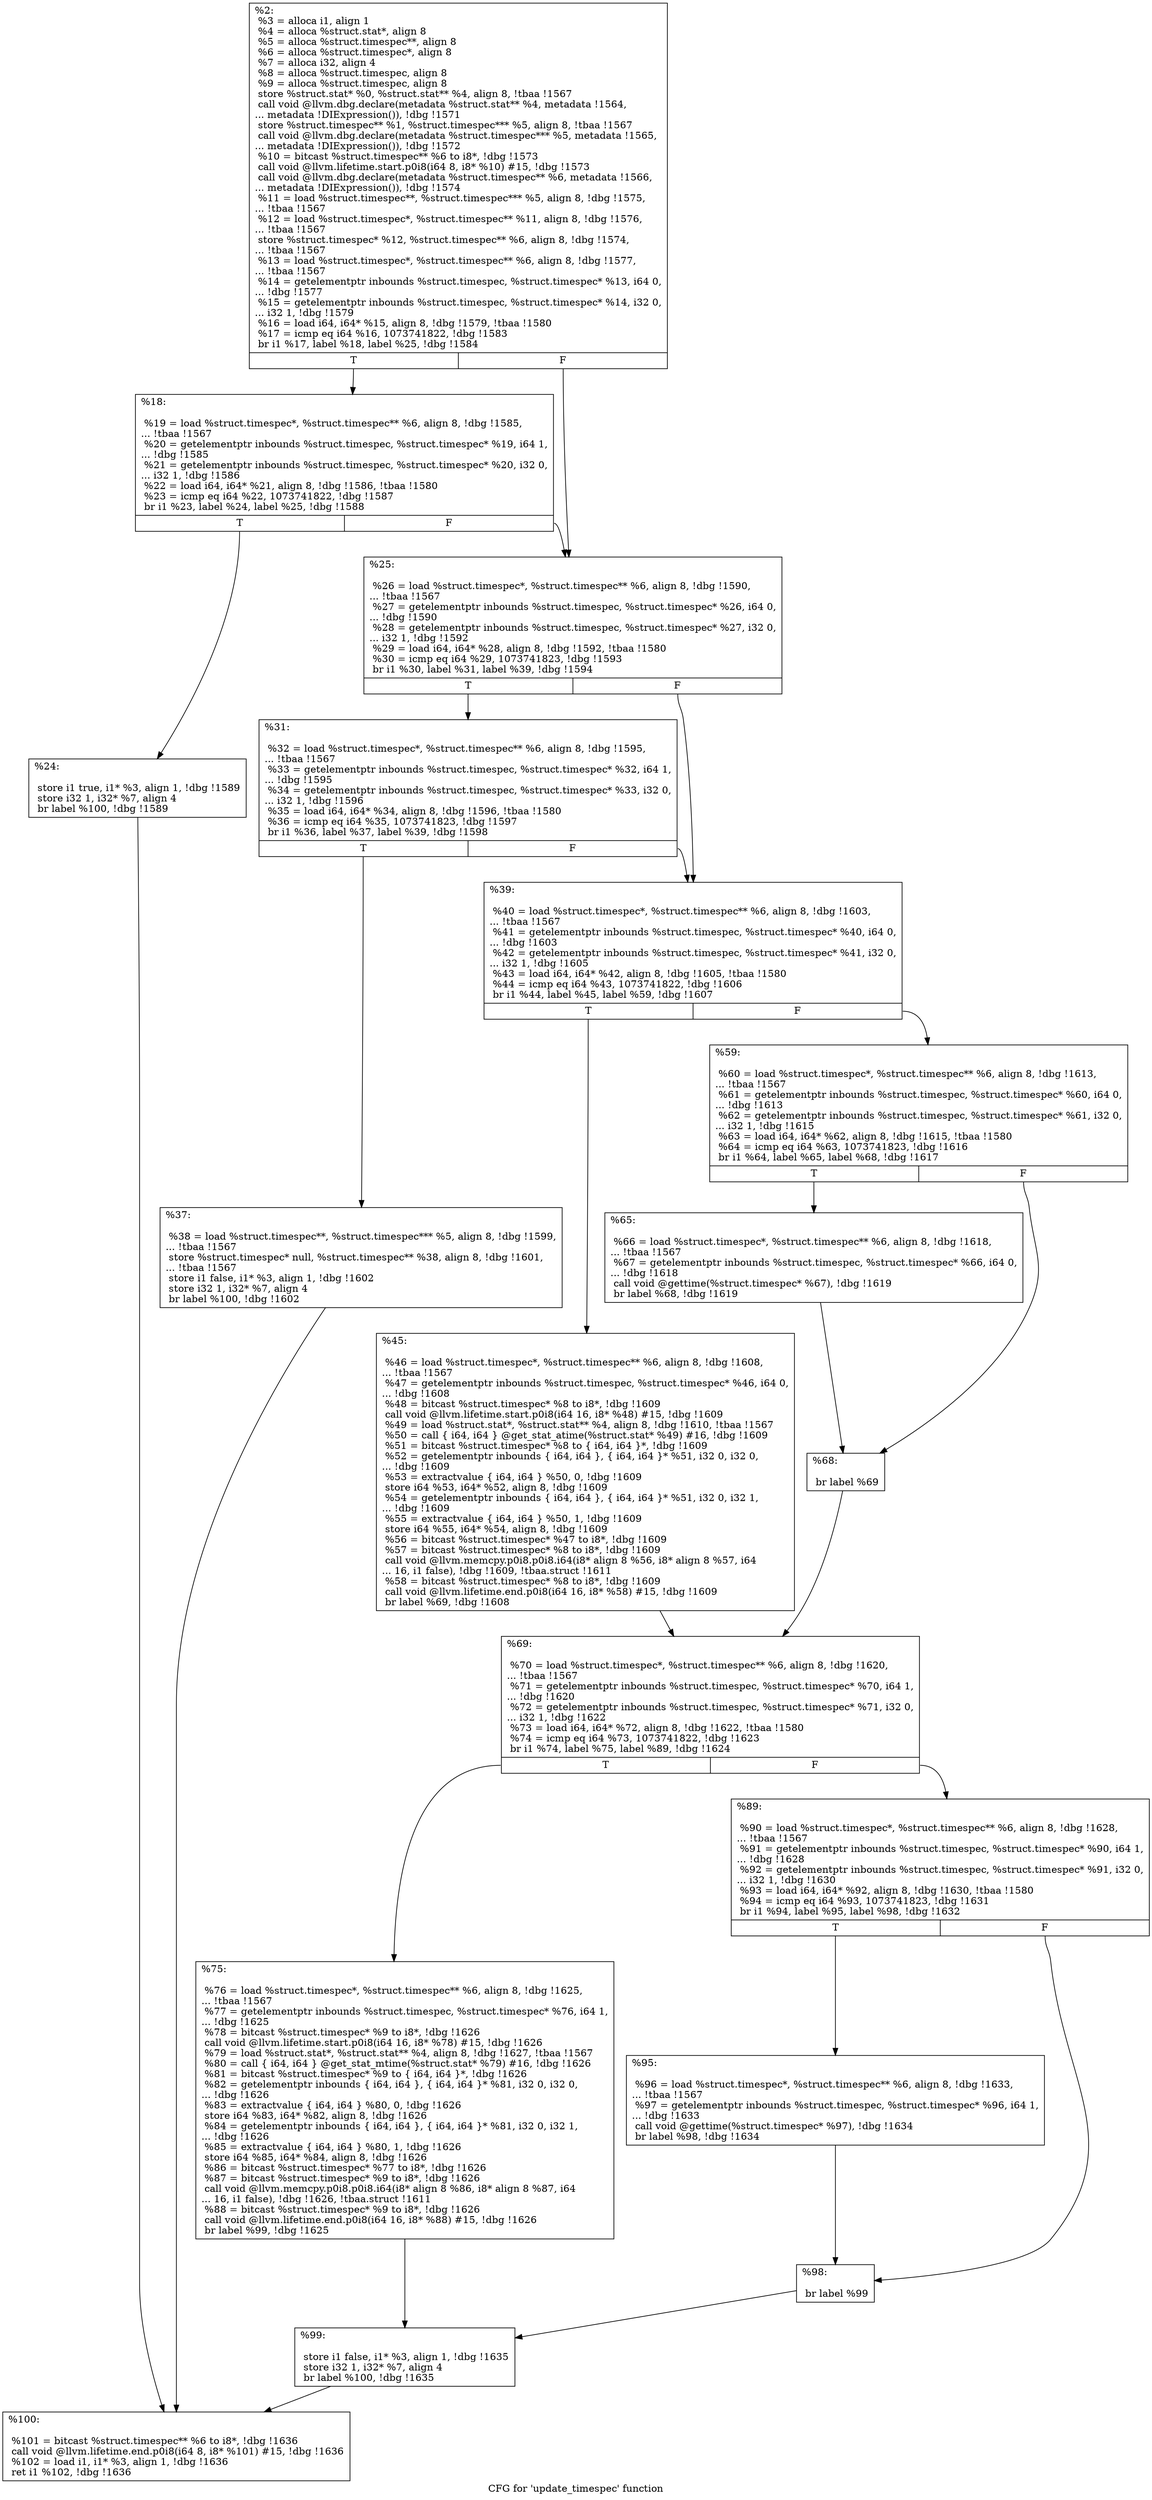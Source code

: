 digraph "CFG for 'update_timespec' function" {
	label="CFG for 'update_timespec' function";

	Node0x2b06a20 [shape=record,label="{%2:\l  %3 = alloca i1, align 1\l  %4 = alloca %struct.stat*, align 8\l  %5 = alloca %struct.timespec**, align 8\l  %6 = alloca %struct.timespec*, align 8\l  %7 = alloca i32, align 4\l  %8 = alloca %struct.timespec, align 8\l  %9 = alloca %struct.timespec, align 8\l  store %struct.stat* %0, %struct.stat** %4, align 8, !tbaa !1567\l  call void @llvm.dbg.declare(metadata %struct.stat** %4, metadata !1564,\l... metadata !DIExpression()), !dbg !1571\l  store %struct.timespec** %1, %struct.timespec*** %5, align 8, !tbaa !1567\l  call void @llvm.dbg.declare(metadata %struct.timespec*** %5, metadata !1565,\l... metadata !DIExpression()), !dbg !1572\l  %10 = bitcast %struct.timespec** %6 to i8*, !dbg !1573\l  call void @llvm.lifetime.start.p0i8(i64 8, i8* %10) #15, !dbg !1573\l  call void @llvm.dbg.declare(metadata %struct.timespec** %6, metadata !1566,\l... metadata !DIExpression()), !dbg !1574\l  %11 = load %struct.timespec**, %struct.timespec*** %5, align 8, !dbg !1575,\l... !tbaa !1567\l  %12 = load %struct.timespec*, %struct.timespec** %11, align 8, !dbg !1576,\l... !tbaa !1567\l  store %struct.timespec* %12, %struct.timespec** %6, align 8, !dbg !1574,\l... !tbaa !1567\l  %13 = load %struct.timespec*, %struct.timespec** %6, align 8, !dbg !1577,\l... !tbaa !1567\l  %14 = getelementptr inbounds %struct.timespec, %struct.timespec* %13, i64 0,\l... !dbg !1577\l  %15 = getelementptr inbounds %struct.timespec, %struct.timespec* %14, i32 0,\l... i32 1, !dbg !1579\l  %16 = load i64, i64* %15, align 8, !dbg !1579, !tbaa !1580\l  %17 = icmp eq i64 %16, 1073741822, !dbg !1583\l  br i1 %17, label %18, label %25, !dbg !1584\l|{<s0>T|<s1>F}}"];
	Node0x2b06a20:s0 -> Node0x2b0c3b0;
	Node0x2b06a20:s1 -> Node0x2b0c450;
	Node0x2b0c3b0 [shape=record,label="{%18:\l\l  %19 = load %struct.timespec*, %struct.timespec** %6, align 8, !dbg !1585,\l... !tbaa !1567\l  %20 = getelementptr inbounds %struct.timespec, %struct.timespec* %19, i64 1,\l... !dbg !1585\l  %21 = getelementptr inbounds %struct.timespec, %struct.timespec* %20, i32 0,\l... i32 1, !dbg !1586\l  %22 = load i64, i64* %21, align 8, !dbg !1586, !tbaa !1580\l  %23 = icmp eq i64 %22, 1073741822, !dbg !1587\l  br i1 %23, label %24, label %25, !dbg !1588\l|{<s0>T|<s1>F}}"];
	Node0x2b0c3b0:s0 -> Node0x2b0c400;
	Node0x2b0c3b0:s1 -> Node0x2b0c450;
	Node0x2b0c400 [shape=record,label="{%24:\l\l  store i1 true, i1* %3, align 1, !dbg !1589\l  store i32 1, i32* %7, align 4\l  br label %100, !dbg !1589\l}"];
	Node0x2b0c400 -> Node0x2b0c8b0;
	Node0x2b0c450 [shape=record,label="{%25:\l\l  %26 = load %struct.timespec*, %struct.timespec** %6, align 8, !dbg !1590,\l... !tbaa !1567\l  %27 = getelementptr inbounds %struct.timespec, %struct.timespec* %26, i64 0,\l... !dbg !1590\l  %28 = getelementptr inbounds %struct.timespec, %struct.timespec* %27, i32 0,\l... i32 1, !dbg !1592\l  %29 = load i64, i64* %28, align 8, !dbg !1592, !tbaa !1580\l  %30 = icmp eq i64 %29, 1073741823, !dbg !1593\l  br i1 %30, label %31, label %39, !dbg !1594\l|{<s0>T|<s1>F}}"];
	Node0x2b0c450:s0 -> Node0x2b0c4a0;
	Node0x2b0c450:s1 -> Node0x2b0c540;
	Node0x2b0c4a0 [shape=record,label="{%31:\l\l  %32 = load %struct.timespec*, %struct.timespec** %6, align 8, !dbg !1595,\l... !tbaa !1567\l  %33 = getelementptr inbounds %struct.timespec, %struct.timespec* %32, i64 1,\l... !dbg !1595\l  %34 = getelementptr inbounds %struct.timespec, %struct.timespec* %33, i32 0,\l... i32 1, !dbg !1596\l  %35 = load i64, i64* %34, align 8, !dbg !1596, !tbaa !1580\l  %36 = icmp eq i64 %35, 1073741823, !dbg !1597\l  br i1 %36, label %37, label %39, !dbg !1598\l|{<s0>T|<s1>F}}"];
	Node0x2b0c4a0:s0 -> Node0x2b0c4f0;
	Node0x2b0c4a0:s1 -> Node0x2b0c540;
	Node0x2b0c4f0 [shape=record,label="{%37:\l\l  %38 = load %struct.timespec**, %struct.timespec*** %5, align 8, !dbg !1599,\l... !tbaa !1567\l  store %struct.timespec* null, %struct.timespec** %38, align 8, !dbg !1601,\l... !tbaa !1567\l  store i1 false, i1* %3, align 1, !dbg !1602\l  store i32 1, i32* %7, align 4\l  br label %100, !dbg !1602\l}"];
	Node0x2b0c4f0 -> Node0x2b0c8b0;
	Node0x2b0c540 [shape=record,label="{%39:\l\l  %40 = load %struct.timespec*, %struct.timespec** %6, align 8, !dbg !1603,\l... !tbaa !1567\l  %41 = getelementptr inbounds %struct.timespec, %struct.timespec* %40, i64 0,\l... !dbg !1603\l  %42 = getelementptr inbounds %struct.timespec, %struct.timespec* %41, i32 0,\l... i32 1, !dbg !1605\l  %43 = load i64, i64* %42, align 8, !dbg !1605, !tbaa !1580\l  %44 = icmp eq i64 %43, 1073741822, !dbg !1606\l  br i1 %44, label %45, label %59, !dbg !1607\l|{<s0>T|<s1>F}}"];
	Node0x2b0c540:s0 -> Node0x2b0c590;
	Node0x2b0c540:s1 -> Node0x2b0c5e0;
	Node0x2b0c590 [shape=record,label="{%45:\l\l  %46 = load %struct.timespec*, %struct.timespec** %6, align 8, !dbg !1608,\l... !tbaa !1567\l  %47 = getelementptr inbounds %struct.timespec, %struct.timespec* %46, i64 0,\l... !dbg !1608\l  %48 = bitcast %struct.timespec* %8 to i8*, !dbg !1609\l  call void @llvm.lifetime.start.p0i8(i64 16, i8* %48) #15, !dbg !1609\l  %49 = load %struct.stat*, %struct.stat** %4, align 8, !dbg !1610, !tbaa !1567\l  %50 = call \{ i64, i64 \} @get_stat_atime(%struct.stat* %49) #16, !dbg !1609\l  %51 = bitcast %struct.timespec* %8 to \{ i64, i64 \}*, !dbg !1609\l  %52 = getelementptr inbounds \{ i64, i64 \}, \{ i64, i64 \}* %51, i32 0, i32 0,\l... !dbg !1609\l  %53 = extractvalue \{ i64, i64 \} %50, 0, !dbg !1609\l  store i64 %53, i64* %52, align 8, !dbg !1609\l  %54 = getelementptr inbounds \{ i64, i64 \}, \{ i64, i64 \}* %51, i32 0, i32 1,\l... !dbg !1609\l  %55 = extractvalue \{ i64, i64 \} %50, 1, !dbg !1609\l  store i64 %55, i64* %54, align 8, !dbg !1609\l  %56 = bitcast %struct.timespec* %47 to i8*, !dbg !1609\l  %57 = bitcast %struct.timespec* %8 to i8*, !dbg !1609\l  call void @llvm.memcpy.p0i8.p0i8.i64(i8* align 8 %56, i8* align 8 %57, i64\l... 16, i1 false), !dbg !1609, !tbaa.struct !1611\l  %58 = bitcast %struct.timespec* %8 to i8*, !dbg !1609\l  call void @llvm.lifetime.end.p0i8(i64 16, i8* %58) #15, !dbg !1609\l  br label %69, !dbg !1608\l}"];
	Node0x2b0c590 -> Node0x2b0c6d0;
	Node0x2b0c5e0 [shape=record,label="{%59:\l\l  %60 = load %struct.timespec*, %struct.timespec** %6, align 8, !dbg !1613,\l... !tbaa !1567\l  %61 = getelementptr inbounds %struct.timespec, %struct.timespec* %60, i64 0,\l... !dbg !1613\l  %62 = getelementptr inbounds %struct.timespec, %struct.timespec* %61, i32 0,\l... i32 1, !dbg !1615\l  %63 = load i64, i64* %62, align 8, !dbg !1615, !tbaa !1580\l  %64 = icmp eq i64 %63, 1073741823, !dbg !1616\l  br i1 %64, label %65, label %68, !dbg !1617\l|{<s0>T|<s1>F}}"];
	Node0x2b0c5e0:s0 -> Node0x2b0c630;
	Node0x2b0c5e0:s1 -> Node0x2b0c680;
	Node0x2b0c630 [shape=record,label="{%65:\l\l  %66 = load %struct.timespec*, %struct.timespec** %6, align 8, !dbg !1618,\l... !tbaa !1567\l  %67 = getelementptr inbounds %struct.timespec, %struct.timespec* %66, i64 0,\l... !dbg !1618\l  call void @gettime(%struct.timespec* %67), !dbg !1619\l  br label %68, !dbg !1619\l}"];
	Node0x2b0c630 -> Node0x2b0c680;
	Node0x2b0c680 [shape=record,label="{%68:\l\l  br label %69\l}"];
	Node0x2b0c680 -> Node0x2b0c6d0;
	Node0x2b0c6d0 [shape=record,label="{%69:\l\l  %70 = load %struct.timespec*, %struct.timespec** %6, align 8, !dbg !1620,\l... !tbaa !1567\l  %71 = getelementptr inbounds %struct.timespec, %struct.timespec* %70, i64 1,\l... !dbg !1620\l  %72 = getelementptr inbounds %struct.timespec, %struct.timespec* %71, i32 0,\l... i32 1, !dbg !1622\l  %73 = load i64, i64* %72, align 8, !dbg !1622, !tbaa !1580\l  %74 = icmp eq i64 %73, 1073741822, !dbg !1623\l  br i1 %74, label %75, label %89, !dbg !1624\l|{<s0>T|<s1>F}}"];
	Node0x2b0c6d0:s0 -> Node0x2b0c720;
	Node0x2b0c6d0:s1 -> Node0x2b0c770;
	Node0x2b0c720 [shape=record,label="{%75:\l\l  %76 = load %struct.timespec*, %struct.timespec** %6, align 8, !dbg !1625,\l... !tbaa !1567\l  %77 = getelementptr inbounds %struct.timespec, %struct.timespec* %76, i64 1,\l... !dbg !1625\l  %78 = bitcast %struct.timespec* %9 to i8*, !dbg !1626\l  call void @llvm.lifetime.start.p0i8(i64 16, i8* %78) #15, !dbg !1626\l  %79 = load %struct.stat*, %struct.stat** %4, align 8, !dbg !1627, !tbaa !1567\l  %80 = call \{ i64, i64 \} @get_stat_mtime(%struct.stat* %79) #16, !dbg !1626\l  %81 = bitcast %struct.timespec* %9 to \{ i64, i64 \}*, !dbg !1626\l  %82 = getelementptr inbounds \{ i64, i64 \}, \{ i64, i64 \}* %81, i32 0, i32 0,\l... !dbg !1626\l  %83 = extractvalue \{ i64, i64 \} %80, 0, !dbg !1626\l  store i64 %83, i64* %82, align 8, !dbg !1626\l  %84 = getelementptr inbounds \{ i64, i64 \}, \{ i64, i64 \}* %81, i32 0, i32 1,\l... !dbg !1626\l  %85 = extractvalue \{ i64, i64 \} %80, 1, !dbg !1626\l  store i64 %85, i64* %84, align 8, !dbg !1626\l  %86 = bitcast %struct.timespec* %77 to i8*, !dbg !1626\l  %87 = bitcast %struct.timespec* %9 to i8*, !dbg !1626\l  call void @llvm.memcpy.p0i8.p0i8.i64(i8* align 8 %86, i8* align 8 %87, i64\l... 16, i1 false), !dbg !1626, !tbaa.struct !1611\l  %88 = bitcast %struct.timespec* %9 to i8*, !dbg !1626\l  call void @llvm.lifetime.end.p0i8(i64 16, i8* %88) #15, !dbg !1626\l  br label %99, !dbg !1625\l}"];
	Node0x2b0c720 -> Node0x2b0c860;
	Node0x2b0c770 [shape=record,label="{%89:\l\l  %90 = load %struct.timespec*, %struct.timespec** %6, align 8, !dbg !1628,\l... !tbaa !1567\l  %91 = getelementptr inbounds %struct.timespec, %struct.timespec* %90, i64 1,\l... !dbg !1628\l  %92 = getelementptr inbounds %struct.timespec, %struct.timespec* %91, i32 0,\l... i32 1, !dbg !1630\l  %93 = load i64, i64* %92, align 8, !dbg !1630, !tbaa !1580\l  %94 = icmp eq i64 %93, 1073741823, !dbg !1631\l  br i1 %94, label %95, label %98, !dbg !1632\l|{<s0>T|<s1>F}}"];
	Node0x2b0c770:s0 -> Node0x2b0c7c0;
	Node0x2b0c770:s1 -> Node0x2b0c810;
	Node0x2b0c7c0 [shape=record,label="{%95:\l\l  %96 = load %struct.timespec*, %struct.timespec** %6, align 8, !dbg !1633,\l... !tbaa !1567\l  %97 = getelementptr inbounds %struct.timespec, %struct.timespec* %96, i64 1,\l... !dbg !1633\l  call void @gettime(%struct.timespec* %97), !dbg !1634\l  br label %98, !dbg !1634\l}"];
	Node0x2b0c7c0 -> Node0x2b0c810;
	Node0x2b0c810 [shape=record,label="{%98:\l\l  br label %99\l}"];
	Node0x2b0c810 -> Node0x2b0c860;
	Node0x2b0c860 [shape=record,label="{%99:\l\l  store i1 false, i1* %3, align 1, !dbg !1635\l  store i32 1, i32* %7, align 4\l  br label %100, !dbg !1635\l}"];
	Node0x2b0c860 -> Node0x2b0c8b0;
	Node0x2b0c8b0 [shape=record,label="{%100:\l\l  %101 = bitcast %struct.timespec** %6 to i8*, !dbg !1636\l  call void @llvm.lifetime.end.p0i8(i64 8, i8* %101) #15, !dbg !1636\l  %102 = load i1, i1* %3, align 1, !dbg !1636\l  ret i1 %102, !dbg !1636\l}"];
}
